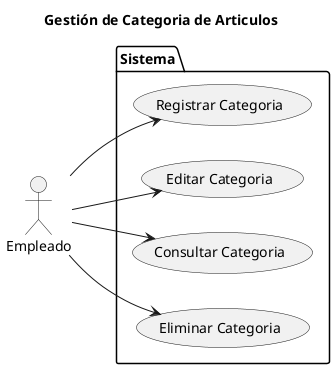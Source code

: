 @startuml CU_Categoria

left to right direction

title Gestión de Categoria de Articulos

actor Empleado as User

package Sistema {

    USECASE "Registrar Categoria" as UC_Registrar
    USECASE "Editar Categoria" as UC_Editar
    USECASE "Consultar Categoria" as UC_Consultar
    USECASE "Eliminar Categoria" as UC_Eliminar

}

User --> UC_Registrar
User --> UC_Editar
User --> UC_Consultar
User --> UC_Eliminar

@enduml